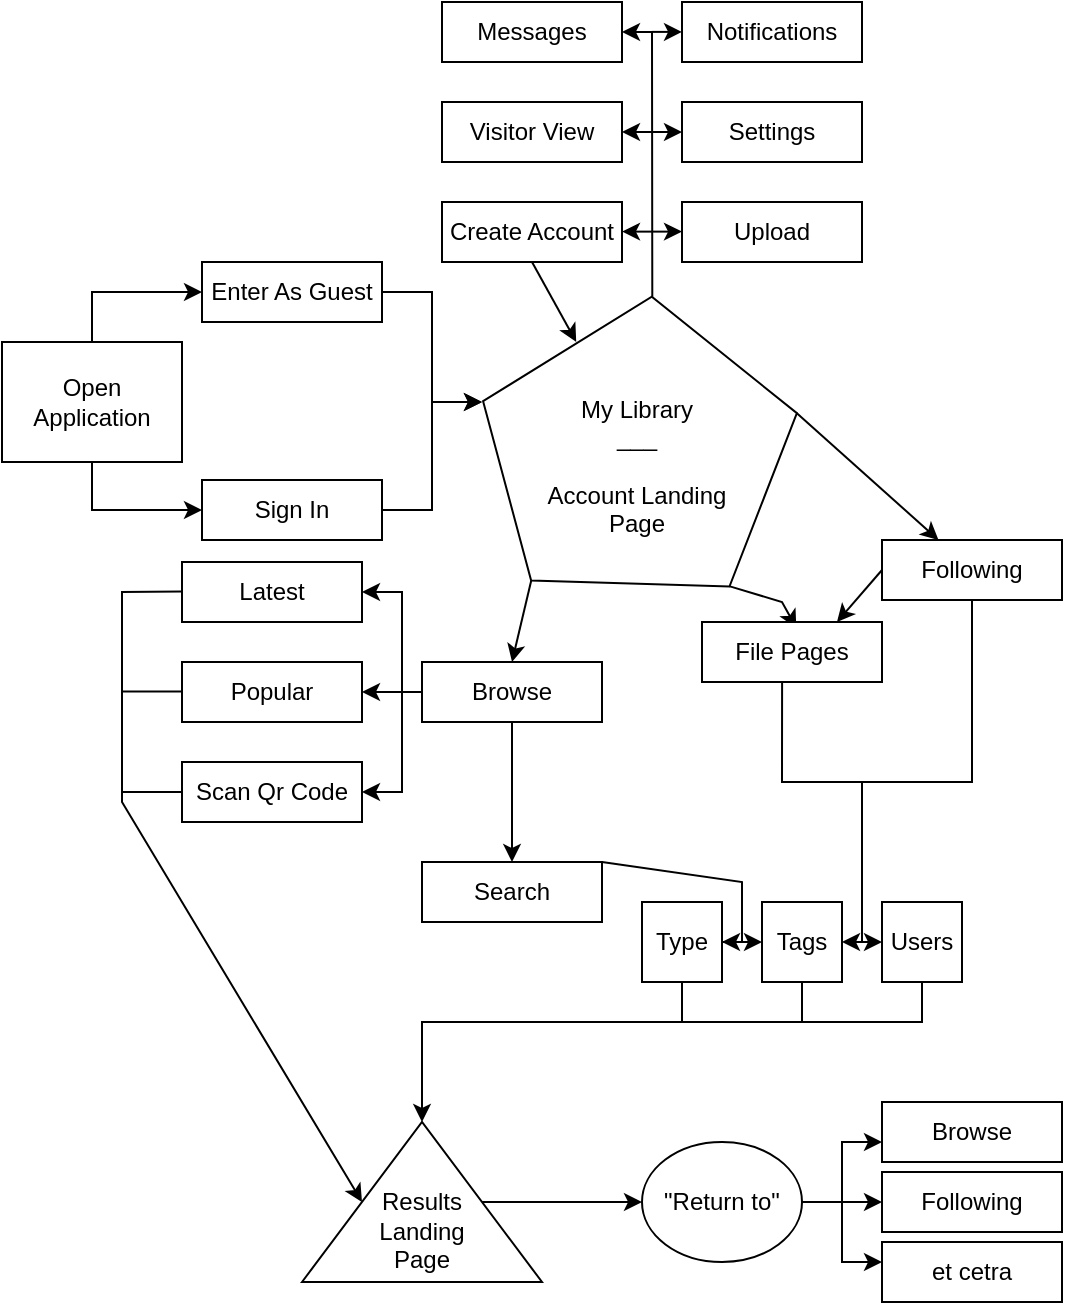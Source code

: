 <mxfile version="16.6.4" type="github" pages="2">
  <diagram id="J4xzN5Ox52DI2dbC_Yoj" name="Page-1">
    <mxGraphModel dx="782" dy="678" grid="1" gridSize="10" guides="1" tooltips="1" connect="1" arrows="1" fold="1" page="1" pageScale="1" pageWidth="583" pageHeight="827" math="0" shadow="0">
      <root>
        <mxCell id="0" />
        <mxCell id="1" parent="0" />
        <mxCell id="F7Ao0M1FAz7biwzpxqYw-42" style="edgeStyle=elbowEdgeStyle;rounded=0;orthogonalLoop=1;jettySize=auto;html=1;exitX=0.5;exitY=0;exitDx=0;exitDy=0;exitPerimeter=0;entryX=1;entryY=0.5;entryDx=0;entryDy=0;" parent="1" source="F7Ao0M1FAz7biwzpxqYw-1" target="F7Ao0M1FAz7biwzpxqYw-3" edge="1">
          <mxGeometry relative="1" as="geometry">
            <mxPoint x="65" y="349" as="targetPoint" />
            <Array as="points">
              <mxPoint x="65" y="339" />
            </Array>
          </mxGeometry>
        </mxCell>
        <mxCell id="F7Ao0M1FAz7biwzpxqYw-1" value="Open Application" style="rounded=0;whiteSpace=wrap;html=1;flipH=1;direction=west;" parent="1" vertex="1">
          <mxGeometry x="20" y="259" width="90" height="60" as="geometry" />
        </mxCell>
        <mxCell id="F7Ao0M1FAz7biwzpxqYw-41" style="edgeStyle=elbowEdgeStyle;rounded=0;orthogonalLoop=1;jettySize=auto;html=1;exitX=0.5;exitY=1;exitDx=0;exitDy=0;entryX=1;entryY=0.5;entryDx=0;entryDy=0;" parent="1" source="F7Ao0M1FAz7biwzpxqYw-1" target="F7Ao0M1FAz7biwzpxqYw-2" edge="1">
          <mxGeometry relative="1" as="geometry">
            <Array as="points">
              <mxPoint x="65" y="229" />
            </Array>
          </mxGeometry>
        </mxCell>
        <mxCell id="F7Ao0M1FAz7biwzpxqYw-44" style="edgeStyle=elbowEdgeStyle;rounded=0;orthogonalLoop=1;jettySize=auto;html=1;entryX=1;entryY=0.5;entryDx=0;entryDy=0;" parent="1" source="F7Ao0M1FAz7biwzpxqYw-2" edge="1">
          <mxGeometry relative="1" as="geometry">
            <mxPoint x="260.0" y="289" as="targetPoint" />
          </mxGeometry>
        </mxCell>
        <mxCell id="F7Ao0M1FAz7biwzpxqYw-2" value="Enter As Guest" style="rounded=0;whiteSpace=wrap;html=1;flipH=1;direction=west;" parent="1" vertex="1">
          <mxGeometry x="120" y="219" width="90" height="30" as="geometry" />
        </mxCell>
        <mxCell id="F7Ao0M1FAz7biwzpxqYw-43" style="edgeStyle=elbowEdgeStyle;rounded=0;orthogonalLoop=1;jettySize=auto;html=1;entryX=1;entryY=0.5;entryDx=0;entryDy=0;" parent="1" source="F7Ao0M1FAz7biwzpxqYw-3" edge="1">
          <mxGeometry relative="1" as="geometry">
            <mxPoint x="260.0" y="289" as="targetPoint" />
          </mxGeometry>
        </mxCell>
        <mxCell id="F7Ao0M1FAz7biwzpxqYw-3" value="Sign In" style="rounded=0;whiteSpace=wrap;html=1;flipH=1;direction=west;" parent="1" vertex="1">
          <mxGeometry x="120" y="328" width="90" height="30" as="geometry" />
        </mxCell>
        <mxCell id="F7Ao0M1FAz7biwzpxqYw-4" value="Create Account" style="rounded=0;whiteSpace=wrap;html=1;flipH=1;direction=west;" parent="1" vertex="1">
          <mxGeometry x="240" y="189" width="90" height="30" as="geometry" />
        </mxCell>
        <mxCell id="F7Ao0M1FAz7biwzpxqYw-6" value="Upload" style="rounded=0;whiteSpace=wrap;html=1;flipH=1;direction=west;" parent="1" vertex="1">
          <mxGeometry x="360" y="189" width="90" height="30" as="geometry" />
        </mxCell>
        <mxCell id="F7Ao0M1FAz7biwzpxqYw-36" value="" style="edgeStyle=elbowEdgeStyle;rounded=0;orthogonalLoop=1;jettySize=auto;html=1;entryX=0;entryY=0.5;entryDx=0;entryDy=0;" parent="1" target="F7Ao0M1FAz7biwzpxqYw-10" edge="1">
          <mxGeometry relative="1" as="geometry">
            <mxPoint x="345" y="154" as="sourcePoint" />
          </mxGeometry>
        </mxCell>
        <mxCell id="F7Ao0M1FAz7biwzpxqYw-9" value="Settings" style="rounded=0;whiteSpace=wrap;html=1;flipH=1;direction=west;" parent="1" vertex="1">
          <mxGeometry x="360" y="139" width="90" height="30" as="geometry" />
        </mxCell>
        <mxCell id="F7Ao0M1FAz7biwzpxqYw-37" style="edgeStyle=elbowEdgeStyle;rounded=0;orthogonalLoop=1;jettySize=auto;html=1;entryX=1;entryY=0.5;entryDx=0;entryDy=0;" parent="1" target="F7Ao0M1FAz7biwzpxqYw-9" edge="1">
          <mxGeometry relative="1" as="geometry">
            <mxPoint x="345" y="154" as="sourcePoint" />
          </mxGeometry>
        </mxCell>
        <mxCell id="F7Ao0M1FAz7biwzpxqYw-10" value="Visitor View" style="rounded=0;whiteSpace=wrap;html=1;flipH=1;direction=west;" parent="1" vertex="1">
          <mxGeometry x="240" y="139" width="90" height="30" as="geometry" />
        </mxCell>
        <mxCell id="F7Ao0M1FAz7biwzpxqYw-11" value="&lt;div&gt;Messages&lt;/div&gt;" style="rounded=0;whiteSpace=wrap;html=1;flipH=1;direction=west;" parent="1" vertex="1">
          <mxGeometry x="240" y="89" width="90" height="30" as="geometry" />
        </mxCell>
        <mxCell id="F7Ao0M1FAz7biwzpxqYw-12" value="Notifications" style="rounded=0;whiteSpace=wrap;html=1;flipH=1;direction=west;" parent="1" vertex="1">
          <mxGeometry x="360" y="89" width="90" height="30" as="geometry" />
        </mxCell>
        <mxCell id="F7Ao0M1FAz7biwzpxqYw-21" value="Create Account" style="rounded=0;whiteSpace=wrap;html=1;flipH=1;direction=west;" parent="1" vertex="1">
          <mxGeometry x="240" y="189" width="90" height="30" as="geometry" />
        </mxCell>
        <mxCell id="F7Ao0M1FAz7biwzpxqYw-38" value="" style="edgeStyle=elbowEdgeStyle;rounded=0;orthogonalLoop=1;jettySize=auto;html=1;entryX=0;entryY=0.5;entryDx=0;entryDy=0;" parent="1" edge="1">
          <mxGeometry relative="1" as="geometry">
            <mxPoint x="345" y="203.81" as="sourcePoint" />
            <mxPoint x="330" y="203.81" as="targetPoint" />
          </mxGeometry>
        </mxCell>
        <mxCell id="F7Ao0M1FAz7biwzpxqYw-39" style="edgeStyle=elbowEdgeStyle;rounded=0;orthogonalLoop=1;jettySize=auto;html=1;entryX=1;entryY=0.5;entryDx=0;entryDy=0;" parent="1" edge="1">
          <mxGeometry relative="1" as="geometry">
            <mxPoint x="345" y="203.81" as="sourcePoint" />
            <mxPoint x="360" y="203.81" as="targetPoint" />
          </mxGeometry>
        </mxCell>
        <mxCell id="2Kzp5xFGhzyih5Opv3s0-30" style="edgeStyle=none;rounded=0;orthogonalLoop=1;jettySize=auto;html=1;exitX=1;exitY=0.365;exitDx=0;exitDy=0;exitPerimeter=0;entryX=0.524;entryY=0.9;entryDx=0;entryDy=0;entryPerimeter=0;" parent="1" source="2Kzp5xFGhzyih5Opv3s0-1" target="2Kzp5xFGhzyih5Opv3s0-27" edge="1">
          <mxGeometry relative="1" as="geometry">
            <mxPoint x="430" y="369" as="targetPoint" />
            <Array as="points">
              <mxPoint x="410" y="389" />
            </Array>
          </mxGeometry>
        </mxCell>
        <mxCell id="2Kzp5xFGhzyih5Opv3s0-1" value="" style="whiteSpace=wrap;html=1;shape=mxgraph.basic.pentagon;direction=east;rotation=75;" parent="1" vertex="1">
          <mxGeometry x="270" y="239" width="150" height="150" as="geometry" />
        </mxCell>
        <mxCell id="2Kzp5xFGhzyih5Opv3s0-2" value="&lt;div&gt;&lt;br&gt;&lt;/div&gt;&lt;div&gt;My Library&lt;/div&gt;&lt;div&gt;___&lt;/div&gt;&lt;div&gt;&lt;br&gt;&lt;/div&gt;&lt;div&gt;Account Landing&lt;/div&gt;&lt;div&gt;Page&lt;/div&gt;" style="text;html=1;strokeColor=none;fillColor=none;align=center;verticalAlign=middle;whiteSpace=wrap;rounded=0;" parent="1" vertex="1">
          <mxGeometry x="280" y="259" width="115" height="110" as="geometry" />
        </mxCell>
        <mxCell id="2Kzp5xFGhzyih5Opv3s0-13" style="edgeStyle=none;rounded=0;orthogonalLoop=1;jettySize=auto;html=1;entryX=1;entryY=0.5;entryDx=0;entryDy=0;" parent="1" source="2Kzp5xFGhzyih5Opv3s0-4" target="2Kzp5xFGhzyih5Opv3s0-8" edge="1">
          <mxGeometry relative="1" as="geometry" />
        </mxCell>
        <mxCell id="2Kzp5xFGhzyih5Opv3s0-43" style="edgeStyle=none;rounded=0;jumpSize=6;orthogonalLoop=1;jettySize=auto;html=1;entryX=0.5;entryY=0;entryDx=0;entryDy=0;" parent="1" source="2Kzp5xFGhzyih5Opv3s0-4" target="2Kzp5xFGhzyih5Opv3s0-41" edge="1">
          <mxGeometry relative="1" as="geometry" />
        </mxCell>
        <mxCell id="2Kzp5xFGhzyih5Opv3s0-4" value="&lt;div&gt;Browse&lt;/div&gt;" style="rounded=0;whiteSpace=wrap;html=1;" parent="1" vertex="1">
          <mxGeometry x="230" y="419" width="90" height="30" as="geometry" />
        </mxCell>
        <mxCell id="2Kzp5xFGhzyih5Opv3s0-6" value="" style="endArrow=classic;html=1;rounded=0;exitX=0.81;exitY=1;exitDx=0;exitDy=0;exitPerimeter=0;entryX=0.5;entryY=0;entryDx=0;entryDy=0;" parent="1" source="2Kzp5xFGhzyih5Opv3s0-1" target="2Kzp5xFGhzyih5Opv3s0-4" edge="1">
          <mxGeometry width="50" height="50" relative="1" as="geometry">
            <mxPoint x="230" y="449" as="sourcePoint" />
            <mxPoint x="240" y="479" as="targetPoint" />
          </mxGeometry>
        </mxCell>
        <mxCell id="2Kzp5xFGhzyih5Opv3s0-7" value="Latest" style="rounded=0;whiteSpace=wrap;html=1;" parent="1" vertex="1">
          <mxGeometry x="110" y="369" width="90" height="30" as="geometry" />
        </mxCell>
        <mxCell id="2Kzp5xFGhzyih5Opv3s0-8" value="&lt;div&gt;Popular&lt;/div&gt;" style="rounded=0;whiteSpace=wrap;html=1;" parent="1" vertex="1">
          <mxGeometry x="110" y="419" width="90" height="30" as="geometry" />
        </mxCell>
        <mxCell id="2Kzp5xFGhzyih5Opv3s0-9" value="Scan Qr Code" style="rounded=0;whiteSpace=wrap;html=1;" parent="1" vertex="1">
          <mxGeometry x="110" y="469" width="90" height="30" as="geometry" />
        </mxCell>
        <mxCell id="2Kzp5xFGhzyih5Opv3s0-18" value="" style="endArrow=classic;startArrow=classic;html=1;rounded=0;entryX=1;entryY=0.5;entryDx=0;entryDy=0;exitX=1;exitY=0.5;exitDx=0;exitDy=0;" parent="1" source="2Kzp5xFGhzyih5Opv3s0-9" target="2Kzp5xFGhzyih5Opv3s0-7" edge="1">
          <mxGeometry width="50" height="50" relative="1" as="geometry">
            <mxPoint x="200" y="469" as="sourcePoint" />
            <mxPoint x="250" y="419" as="targetPoint" />
            <Array as="points">
              <mxPoint x="220" y="484" />
              <mxPoint x="220" y="384" />
            </Array>
          </mxGeometry>
        </mxCell>
        <mxCell id="2Kzp5xFGhzyih5Opv3s0-22" style="edgeStyle=none;rounded=0;orthogonalLoop=1;jettySize=auto;html=1;entryX=0.5;entryY=0;entryDx=0;entryDy=0;strokeColor=#000000;" parent="1" target="2Kzp5xFGhzyih5Opv3s0-25" edge="1">
          <mxGeometry relative="1" as="geometry">
            <mxPoint x="110" y="383.8" as="sourcePoint" />
            <mxPoint x="80" y="679" as="targetPoint" />
            <Array as="points">
              <mxPoint x="80" y="384" />
              <mxPoint x="80" y="489" />
            </Array>
          </mxGeometry>
        </mxCell>
        <mxCell id="2Kzp5xFGhzyih5Opv3s0-23" value="" style="endArrow=none;html=1;rounded=0;entryX=0;entryY=0.5;entryDx=0;entryDy=0;" parent="1" target="2Kzp5xFGhzyih5Opv3s0-9" edge="1">
          <mxGeometry width="50" height="50" relative="1" as="geometry">
            <mxPoint x="80" y="484" as="sourcePoint" />
            <mxPoint x="160" y="519" as="targetPoint" />
          </mxGeometry>
        </mxCell>
        <mxCell id="2Kzp5xFGhzyih5Opv3s0-24" value="" style="endArrow=none;html=1;rounded=0;entryX=0;entryY=0.5;entryDx=0;entryDy=0;" parent="1" edge="1">
          <mxGeometry width="50" height="50" relative="1" as="geometry">
            <mxPoint x="80" y="433.8" as="sourcePoint" />
            <mxPoint x="110" y="433.8" as="targetPoint" />
          </mxGeometry>
        </mxCell>
        <mxCell id="2Kzp5xFGhzyih5Opv3s0-86" style="edgeStyle=none;rounded=0;jumpSize=6;orthogonalLoop=1;jettySize=auto;html=1;strokeColor=#000000;" parent="1" source="2Kzp5xFGhzyih5Opv3s0-25" edge="1">
          <mxGeometry relative="1" as="geometry">
            <mxPoint x="340" y="689" as="targetPoint" />
          </mxGeometry>
        </mxCell>
        <mxCell id="2Kzp5xFGhzyih5Opv3s0-25" value="&lt;div&gt;&lt;br&gt;&lt;/div&gt;&lt;div&gt;&lt;br&gt;&lt;/div&gt;&lt;div&gt;Results&lt;/div&gt;&lt;div&gt;Landing&lt;/div&gt;&lt;div&gt;Page&lt;/div&gt;" style="triangle;whiteSpace=wrap;html=1;direction=north;" parent="1" vertex="1">
          <mxGeometry x="170" y="649" width="120" height="80" as="geometry" />
        </mxCell>
        <mxCell id="2Kzp5xFGhzyih5Opv3s0-57" style="edgeStyle=none;rounded=0;jumpSize=6;orthogonalLoop=1;jettySize=auto;html=1;strokeColor=#000000;entryX=0;entryY=0.5;entryDx=0;entryDy=0;exitX=0.445;exitY=-0.003;exitDx=0;exitDy=0;exitPerimeter=0;" parent="1" source="2Kzp5xFGhzyih5Opv3s0-27" target="2Kzp5xFGhzyih5Opv3s0-66" edge="1">
          <mxGeometry relative="1" as="geometry">
            <mxPoint x="415" y="539" as="targetPoint" />
            <Array as="points">
              <mxPoint x="410" y="479" />
              <mxPoint x="450" y="479" />
              <mxPoint x="450" y="559" />
            </Array>
          </mxGeometry>
        </mxCell>
        <mxCell id="2Kzp5xFGhzyih5Opv3s0-27" value="&lt;div&gt;File Pages&lt;/div&gt;" style="rounded=0;whiteSpace=wrap;html=1;flipH=1;direction=west;" parent="1" vertex="1">
          <mxGeometry x="370" y="399" width="90" height="30" as="geometry" />
        </mxCell>
        <mxCell id="2Kzp5xFGhzyih5Opv3s0-29" style="edgeStyle=none;rounded=0;orthogonalLoop=1;jettySize=auto;html=1;exitX=0.5;exitY=0;exitDx=0;exitDy=0;exitPerimeter=0;" parent="1" source="2Kzp5xFGhzyih5Opv3s0-1" target="2Kzp5xFGhzyih5Opv3s0-28" edge="1">
          <mxGeometry relative="1" as="geometry" />
        </mxCell>
        <mxCell id="2Kzp5xFGhzyih5Opv3s0-59" style="edgeStyle=none;rounded=0;jumpSize=6;orthogonalLoop=1;jettySize=auto;html=1;entryX=0.25;entryY=1;entryDx=0;entryDy=0;strokeColor=#000000;exitX=1;exitY=0.5;exitDx=0;exitDy=0;" parent="1" source="2Kzp5xFGhzyih5Opv3s0-28" target="2Kzp5xFGhzyih5Opv3s0-27" edge="1">
          <mxGeometry relative="1" as="geometry" />
        </mxCell>
        <mxCell id="2Kzp5xFGhzyih5Opv3s0-28" value="Following" style="rounded=0;whiteSpace=wrap;html=1;flipH=1;direction=west;" parent="1" vertex="1">
          <mxGeometry x="460" y="358" width="90" height="30" as="geometry" />
        </mxCell>
        <mxCell id="2Kzp5xFGhzyih5Opv3s0-33" value="" style="edgeStyle=elbowEdgeStyle;rounded=0;orthogonalLoop=1;jettySize=auto;html=1;entryX=0;entryY=0.5;entryDx=0;entryDy=0;exitX=0;exitY=0.365;exitDx=0;exitDy=0;exitPerimeter=0;" parent="1" source="2Kzp5xFGhzyih5Opv3s0-1" edge="1">
          <mxGeometry relative="1" as="geometry">
            <mxPoint x="345" y="109" as="sourcePoint" />
            <mxPoint x="330" y="103.95" as="targetPoint" />
            <Array as="points">
              <mxPoint x="345" y="104" />
            </Array>
          </mxGeometry>
        </mxCell>
        <mxCell id="2Kzp5xFGhzyih5Opv3s0-34" style="edgeStyle=elbowEdgeStyle;rounded=0;orthogonalLoop=1;jettySize=auto;html=1;entryX=1;entryY=0.5;entryDx=0;entryDy=0;" parent="1" edge="1">
          <mxGeometry relative="1" as="geometry">
            <mxPoint x="345" y="103.95" as="sourcePoint" />
            <mxPoint x="360" y="103.95" as="targetPoint" />
          </mxGeometry>
        </mxCell>
        <mxCell id="2Kzp5xFGhzyih5Opv3s0-35" value="" style="endArrow=classic;html=1;rounded=0;jumpSize=6;exitX=0.5;exitY=0;exitDx=0;exitDy=0;" parent="1" source="F7Ao0M1FAz7biwzpxqYw-21" target="2Kzp5xFGhzyih5Opv3s0-2" edge="1">
          <mxGeometry width="50" height="50" relative="1" as="geometry">
            <mxPoint x="345" y="109" as="sourcePoint" />
            <mxPoint x="395" y="49" as="targetPoint" />
          </mxGeometry>
        </mxCell>
        <mxCell id="2Kzp5xFGhzyih5Opv3s0-36" value="Tags" style="whiteSpace=wrap;html=1;aspect=fixed;" parent="1" vertex="1">
          <mxGeometry x="460" y="539" width="40" height="40" as="geometry" />
        </mxCell>
        <mxCell id="2Kzp5xFGhzyih5Opv3s0-37" value="Type" style="whiteSpace=wrap;html=1;aspect=fixed;" parent="1" vertex="1">
          <mxGeometry x="340" y="539" width="40" height="40" as="geometry" />
        </mxCell>
        <mxCell id="2Kzp5xFGhzyih5Opv3s0-79" style="edgeStyle=none;rounded=0;jumpSize=6;orthogonalLoop=1;jettySize=auto;html=1;strokeColor=#000000;exitX=1;exitY=0;exitDx=0;exitDy=0;" parent="1" source="2Kzp5xFGhzyih5Opv3s0-41" edge="1">
          <mxGeometry relative="1" as="geometry">
            <mxPoint x="380" y="559" as="targetPoint" />
            <mxPoint x="340" y="529" as="sourcePoint" />
            <Array as="points">
              <mxPoint x="390" y="529" />
              <mxPoint x="390" y="559" />
            </Array>
          </mxGeometry>
        </mxCell>
        <mxCell id="2Kzp5xFGhzyih5Opv3s0-41" value="Search" style="rounded=0;whiteSpace=wrap;html=1;" parent="1" vertex="1">
          <mxGeometry x="230" y="519" width="90" height="30" as="geometry" />
        </mxCell>
        <mxCell id="2Kzp5xFGhzyih5Opv3s0-58" style="edgeStyle=none;rounded=0;jumpSize=6;orthogonalLoop=1;jettySize=auto;html=1;strokeColor=#000000;exitX=0.5;exitY=0;exitDx=0;exitDy=0;entryX=1;entryY=0.5;entryDx=0;entryDy=0;" parent="1" source="2Kzp5xFGhzyih5Opv3s0-28" target="2Kzp5xFGhzyih5Opv3s0-75" edge="1">
          <mxGeometry relative="1" as="geometry">
            <mxPoint x="450" y="559" as="targetPoint" />
            <mxPoint x="406.857" y="429" as="sourcePoint" />
            <Array as="points">
              <mxPoint x="505" y="479" />
              <mxPoint x="450" y="479" />
              <mxPoint x="450" y="559" />
            </Array>
          </mxGeometry>
        </mxCell>
        <mxCell id="2Kzp5xFGhzyih5Opv3s0-38" value="Users" style="whiteSpace=wrap;html=1;aspect=fixed;" parent="1" vertex="1">
          <mxGeometry x="400" y="539" width="40" height="40" as="geometry" />
        </mxCell>
        <mxCell id="2Kzp5xFGhzyih5Opv3s0-66" value="Users" style="whiteSpace=wrap;html=1;aspect=fixed;" parent="1" vertex="1">
          <mxGeometry x="460" y="539" width="40" height="40" as="geometry" />
        </mxCell>
        <mxCell id="2Kzp5xFGhzyih5Opv3s0-82" style="edgeStyle=none;rounded=0;jumpSize=6;orthogonalLoop=1;jettySize=auto;html=1;strokeColor=#000000;" parent="1" source="2Kzp5xFGhzyih5Opv3s0-68" target="2Kzp5xFGhzyih5Opv3s0-75" edge="1">
          <mxGeometry relative="1" as="geometry" />
        </mxCell>
        <mxCell id="2Kzp5xFGhzyih5Opv3s0-83" style="edgeStyle=none;rounded=0;jumpSize=6;orthogonalLoop=1;jettySize=auto;html=1;strokeColor=#000000;" parent="1" source="2Kzp5xFGhzyih5Opv3s0-68" target="2Kzp5xFGhzyih5Opv3s0-25" edge="1">
          <mxGeometry relative="1" as="geometry">
            <mxPoint x="420" y="639" as="targetPoint" />
            <Array as="points">
              <mxPoint x="360" y="599" />
              <mxPoint x="230" y="599" />
            </Array>
          </mxGeometry>
        </mxCell>
        <mxCell id="2Kzp5xFGhzyih5Opv3s0-68" value="Type" style="whiteSpace=wrap;html=1;aspect=fixed;" parent="1" vertex="1">
          <mxGeometry x="340" y="539" width="40" height="40" as="geometry" />
        </mxCell>
        <mxCell id="2Kzp5xFGhzyih5Opv3s0-75" value="Tags" style="whiteSpace=wrap;html=1;aspect=fixed;" parent="1" vertex="1">
          <mxGeometry x="400" y="539" width="40" height="40" as="geometry" />
        </mxCell>
        <mxCell id="2Kzp5xFGhzyih5Opv3s0-84" value="" style="endArrow=none;html=1;rounded=0;strokeColor=#000000;jumpSize=6;entryX=0.5;entryY=1;entryDx=0;entryDy=0;" parent="1" target="2Kzp5xFGhzyih5Opv3s0-75" edge="1">
          <mxGeometry width="50" height="50" relative="1" as="geometry">
            <mxPoint x="420" y="599" as="sourcePoint" />
            <mxPoint x="510" y="599" as="targetPoint" />
          </mxGeometry>
        </mxCell>
        <mxCell id="2Kzp5xFGhzyih5Opv3s0-85" value="" style="endArrow=none;html=1;rounded=0;strokeColor=#000000;jumpSize=6;entryX=0.5;entryY=1;entryDx=0;entryDy=0;" parent="1" target="2Kzp5xFGhzyih5Opv3s0-66" edge="1">
          <mxGeometry width="50" height="50" relative="1" as="geometry">
            <mxPoint x="360" y="599" as="sourcePoint" />
            <mxPoint x="430" y="589" as="targetPoint" />
            <Array as="points">
              <mxPoint x="480" y="599" />
            </Array>
          </mxGeometry>
        </mxCell>
        <mxCell id="2Kzp5xFGhzyih5Opv3s0-88" value="" style="endArrow=classic;startArrow=classic;html=1;rounded=0;strokeColor=#000000;jumpSize=6;" parent="1" edge="1">
          <mxGeometry width="50" height="50" relative="1" as="geometry">
            <mxPoint x="460" y="719" as="sourcePoint" />
            <mxPoint x="460" y="659" as="targetPoint" />
            <Array as="points">
              <mxPoint x="440" y="719" />
              <mxPoint x="440" y="659" />
            </Array>
          </mxGeometry>
        </mxCell>
        <mxCell id="2Kzp5xFGhzyih5Opv3s0-89" value="&quot;Return to&quot;" style="ellipse;whiteSpace=wrap;html=1;" parent="1" vertex="1">
          <mxGeometry x="340" y="659" width="80" height="60" as="geometry" />
        </mxCell>
        <mxCell id="2Kzp5xFGhzyih5Opv3s0-91" value="" style="endArrow=classic;html=1;rounded=0;strokeColor=#000000;jumpSize=6;exitX=1;exitY=0.5;exitDx=0;exitDy=0;" parent="1" source="2Kzp5xFGhzyih5Opv3s0-89" edge="1">
          <mxGeometry width="50" height="50" relative="1" as="geometry">
            <mxPoint x="440" y="739" as="sourcePoint" />
            <mxPoint x="460" y="689" as="targetPoint" />
          </mxGeometry>
        </mxCell>
        <mxCell id="2Kzp5xFGhzyih5Opv3s0-92" value="Browse" style="rounded=0;whiteSpace=wrap;html=1;" parent="1" vertex="1">
          <mxGeometry x="460" y="639" width="90" height="30" as="geometry" />
        </mxCell>
        <mxCell id="2Kzp5xFGhzyih5Opv3s0-93" value="et cetra" style="rounded=0;whiteSpace=wrap;html=1;" parent="1" vertex="1">
          <mxGeometry x="460" y="709" width="90" height="30" as="geometry" />
        </mxCell>
        <mxCell id="2Kzp5xFGhzyih5Opv3s0-94" value="Following" style="rounded=0;whiteSpace=wrap;html=1;" parent="1" vertex="1">
          <mxGeometry x="460" y="674" width="90" height="30" as="geometry" />
        </mxCell>
      </root>
    </mxGraphModel>
  </diagram>
  <diagram id="O0WT8By53VPCu6pgLsoz" name="Page-2">
    <mxGraphModel dx="521" dy="452" grid="1" gridSize="10" guides="1" tooltips="1" connect="1" arrows="1" fold="1" page="1" pageScale="1" pageWidth="827" pageHeight="1169" background="#FFF2CC" math="0" shadow="0">
      <root>
        <mxCell id="WUom9rKLl51LDXohMnt2-0" />
        <mxCell id="WUom9rKLl51LDXohMnt2-1" parent="WUom9rKLl51LDXohMnt2-0" />
        <mxCell id="KyVoMnrVW_CA5VVHjW2X-63" style="edgeStyle=orthogonalEdgeStyle;rounded=0;orthogonalLoop=1;jettySize=auto;html=1;entryX=0.5;entryY=1;entryDx=0;entryDy=0;" edge="1" parent="WUom9rKLl51LDXohMnt2-1" source="KyVoMnrVW_CA5VVHjW2X-1" target="KyVoMnrVW_CA5VVHjW2X-4">
          <mxGeometry relative="1" as="geometry" />
        </mxCell>
        <mxCell id="KyVoMnrVW_CA5VVHjW2X-64" style="edgeStyle=orthogonalEdgeStyle;rounded=0;orthogonalLoop=1;jettySize=auto;html=1;entryX=0.5;entryY=1;entryDx=0;entryDy=0;" edge="1" parent="WUom9rKLl51LDXohMnt2-1" source="KyVoMnrVW_CA5VVHjW2X-1" target="KyVoMnrVW_CA5VVHjW2X-6">
          <mxGeometry relative="1" as="geometry" />
        </mxCell>
        <mxCell id="KyVoMnrVW_CA5VVHjW2X-1" value="Open Application" style="rounded=0;whiteSpace=wrap;html=1;flipH=1;direction=west;" vertex="1" parent="WUom9rKLl51LDXohMnt2-1">
          <mxGeometry x="370" y="40" width="100" height="50" as="geometry" />
        </mxCell>
        <mxCell id="KyVoMnrVW_CA5VVHjW2X-67" style="edgeStyle=orthogonalEdgeStyle;rounded=0;orthogonalLoop=1;jettySize=auto;html=1;entryX=0.5;entryY=0;entryDx=0;entryDy=0;" edge="1" parent="WUom9rKLl51LDXohMnt2-1" source="KyVoMnrVW_CA5VVHjW2X-4" target="KyVoMnrVW_CA5VVHjW2X-61">
          <mxGeometry relative="1" as="geometry" />
        </mxCell>
        <mxCell id="KyVoMnrVW_CA5VVHjW2X-4" value="Enter As Guest" style="rounded=0;whiteSpace=wrap;html=1;flipH=1;direction=west;" vertex="1" parent="WUom9rKLl51LDXohMnt2-1">
          <mxGeometry x="440" y="130" width="90" height="30" as="geometry" />
        </mxCell>
        <mxCell id="KyVoMnrVW_CA5VVHjW2X-65" style="edgeStyle=orthogonalEdgeStyle;rounded=0;orthogonalLoop=1;jettySize=auto;html=1;entryX=1;entryY=0.5;entryDx=0;entryDy=0;" edge="1" parent="WUom9rKLl51LDXohMnt2-1" source="KyVoMnrVW_CA5VVHjW2X-6" target="KyVoMnrVW_CA5VVHjW2X-4">
          <mxGeometry relative="1" as="geometry" />
        </mxCell>
        <mxCell id="KyVoMnrVW_CA5VVHjW2X-66" style="edgeStyle=orthogonalEdgeStyle;rounded=0;orthogonalLoop=1;jettySize=auto;html=1;entryX=0.5;entryY=0;entryDx=0;entryDy=0;" edge="1" parent="WUom9rKLl51LDXohMnt2-1" source="KyVoMnrVW_CA5VVHjW2X-6" target="KyVoMnrVW_CA5VVHjW2X-61">
          <mxGeometry relative="1" as="geometry" />
        </mxCell>
        <mxCell id="I648_P7BI-xnuvys7UkW-0" style="edgeStyle=orthogonalEdgeStyle;rounded=0;orthogonalLoop=1;jettySize=auto;html=1;entryX=0.5;entryY=1;entryDx=0;entryDy=0;exitX=1;exitY=0.5;exitDx=0;exitDy=0;" edge="1" parent="WUom9rKLl51LDXohMnt2-1" source="KyVoMnrVW_CA5VVHjW2X-6" target="KyVoMnrVW_CA5VVHjW2X-15">
          <mxGeometry relative="1" as="geometry">
            <Array as="points">
              <mxPoint x="275" y="145" />
            </Array>
          </mxGeometry>
        </mxCell>
        <mxCell id="KyVoMnrVW_CA5VVHjW2X-6" value="Sign In" style="rounded=0;whiteSpace=wrap;html=1;flipH=1;direction=west;" vertex="1" parent="WUom9rKLl51LDXohMnt2-1">
          <mxGeometry x="310" y="130" width="90" height="30" as="geometry" />
        </mxCell>
        <mxCell id="KyVoMnrVW_CA5VVHjW2X-8" value="Upload" style="rounded=0;whiteSpace=wrap;html=1;flipH=1;direction=west;" vertex="1" parent="WUom9rKLl51LDXohMnt2-1">
          <mxGeometry x="230" y="243" width="90" height="30" as="geometry" />
        </mxCell>
        <mxCell id="KyVoMnrVW_CA5VVHjW2X-10" value="Settings" style="rounded=0;whiteSpace=wrap;html=1;flipH=1;direction=west;" vertex="1" parent="WUom9rKLl51LDXohMnt2-1">
          <mxGeometry x="230" y="288" width="90" height="30" as="geometry" />
        </mxCell>
        <mxCell id="KyVoMnrVW_CA5VVHjW2X-12" value="Visitor View" style="rounded=0;whiteSpace=wrap;html=1;flipH=1;direction=west;" vertex="1" parent="WUom9rKLl51LDXohMnt2-1">
          <mxGeometry x="520" y="288" width="90" height="30" as="geometry" />
        </mxCell>
        <mxCell id="KyVoMnrVW_CA5VVHjW2X-13" value="&lt;div&gt;Messages&lt;/div&gt;" style="rounded=0;whiteSpace=wrap;html=1;flipH=1;direction=west;" vertex="1" parent="WUom9rKLl51LDXohMnt2-1">
          <mxGeometry x="520" y="243" width="90" height="30" as="geometry" />
        </mxCell>
        <mxCell id="KyVoMnrVW_CA5VVHjW2X-14" value="Notifications" style="rounded=0;whiteSpace=wrap;html=1;flipH=1;direction=west;" vertex="1" parent="WUom9rKLl51LDXohMnt2-1">
          <mxGeometry x="520" y="198" width="90" height="30" as="geometry" />
        </mxCell>
        <mxCell id="KyVoMnrVW_CA5VVHjW2X-15" value="Create Account" style="rounded=0;whiteSpace=wrap;html=1;flipH=1;direction=west;" vertex="1" parent="WUom9rKLl51LDXohMnt2-1">
          <mxGeometry x="230" y="198" width="90" height="30" as="geometry" />
        </mxCell>
        <mxCell id="KyVoMnrVW_CA5VVHjW2X-23" value="&lt;div&gt;Browse&lt;/div&gt;" style="rounded=0;whiteSpace=wrap;html=1;" vertex="1" parent="WUom9rKLl51LDXohMnt2-1">
          <mxGeometry x="230" y="359" width="90" height="30" as="geometry" />
        </mxCell>
        <mxCell id="KyVoMnrVW_CA5VVHjW2X-25" value="Latest" style="rounded=0;whiteSpace=wrap;html=1;" vertex="1" parent="WUom9rKLl51LDXohMnt2-1">
          <mxGeometry x="100" y="400" width="90" height="30" as="geometry" />
        </mxCell>
        <mxCell id="KyVoMnrVW_CA5VVHjW2X-26" value="&lt;div&gt;Popular&lt;/div&gt;" style="rounded=0;whiteSpace=wrap;html=1;" vertex="1" parent="WUom9rKLl51LDXohMnt2-1">
          <mxGeometry x="100" y="450" width="90" height="30" as="geometry" />
        </mxCell>
        <mxCell id="KyVoMnrVW_CA5VVHjW2X-27" value="Scan Qr Code" style="rounded=0;whiteSpace=wrap;html=1;" vertex="1" parent="WUom9rKLl51LDXohMnt2-1">
          <mxGeometry x="100" y="500" width="90" height="30" as="geometry" />
        </mxCell>
        <mxCell id="skh1GecOs2KPH87skhbs-6" style="edgeStyle=orthogonalEdgeStyle;rounded=0;orthogonalLoop=1;jettySize=auto;html=1;" edge="1" parent="WUom9rKLl51LDXohMnt2-1" source="KyVoMnrVW_CA5VVHjW2X-33">
          <mxGeometry relative="1" as="geometry">
            <mxPoint x="80" y="610" as="targetPoint" />
          </mxGeometry>
        </mxCell>
        <mxCell id="KyVoMnrVW_CA5VVHjW2X-33" value="&lt;div&gt;&lt;br&gt;&lt;/div&gt;&lt;div&gt;&lt;br&gt;&lt;/div&gt;&lt;div&gt;Results&lt;/div&gt;&lt;div&gt;Landing&lt;/div&gt;&lt;div&gt;Page&lt;/div&gt;" style="triangle;whiteSpace=wrap;html=1;direction=north;" vertex="1" parent="WUom9rKLl51LDXohMnt2-1">
          <mxGeometry x="250" y="649" width="120" height="80" as="geometry" />
        </mxCell>
        <mxCell id="KyVoMnrVW_CA5VVHjW2X-34" style="edgeStyle=none;rounded=0;jumpSize=6;orthogonalLoop=1;jettySize=auto;html=1;strokeColor=#000000;entryX=0;entryY=0.5;entryDx=0;entryDy=0;exitX=0.25;exitY=0;exitDx=0;exitDy=0;" edge="1" parent="WUom9rKLl51LDXohMnt2-1" source="KyVoMnrVW_CA5VVHjW2X-35" target="KyVoMnrVW_CA5VVHjW2X-48">
          <mxGeometry relative="1" as="geometry">
            <mxPoint x="495" y="539" as="targetPoint" />
            <Array as="points">
              <mxPoint x="490" y="479" />
              <mxPoint x="530" y="479" />
              <mxPoint x="530" y="559" />
            </Array>
          </mxGeometry>
        </mxCell>
        <mxCell id="KyVoMnrVW_CA5VVHjW2X-35" value="&lt;div&gt;File Pages&lt;/div&gt;" style="rounded=0;whiteSpace=wrap;html=1;flipH=1;direction=west;" vertex="1" parent="WUom9rKLl51LDXohMnt2-1">
          <mxGeometry x="375" y="359" width="90" height="30" as="geometry" />
        </mxCell>
        <mxCell id="KyVoMnrVW_CA5VVHjW2X-37" style="edgeStyle=none;rounded=0;jumpSize=6;orthogonalLoop=1;jettySize=auto;html=1;entryX=0;entryY=0.5;entryDx=0;entryDy=0;strokeColor=#000000;exitX=1;exitY=0.5;exitDx=0;exitDy=0;" edge="1" parent="WUom9rKLl51LDXohMnt2-1" source="KyVoMnrVW_CA5VVHjW2X-38" target="KyVoMnrVW_CA5VVHjW2X-35">
          <mxGeometry relative="1" as="geometry" />
        </mxCell>
        <mxCell id="KyVoMnrVW_CA5VVHjW2X-38" value="Following" style="rounded=0;whiteSpace=wrap;html=1;flipH=1;direction=west;" vertex="1" parent="WUom9rKLl51LDXohMnt2-1">
          <mxGeometry x="520" y="359" width="90" height="30" as="geometry" />
        </mxCell>
        <mxCell id="KyVoMnrVW_CA5VVHjW2X-42" value="Tags" style="whiteSpace=wrap;html=1;aspect=fixed;" vertex="1" parent="WUom9rKLl51LDXohMnt2-1">
          <mxGeometry x="540" y="539" width="40" height="40" as="geometry" />
        </mxCell>
        <mxCell id="KyVoMnrVW_CA5VVHjW2X-43" value="Type" style="whiteSpace=wrap;html=1;aspect=fixed;" vertex="1" parent="WUom9rKLl51LDXohMnt2-1">
          <mxGeometry x="420" y="539" width="40" height="40" as="geometry" />
        </mxCell>
        <mxCell id="KyVoMnrVW_CA5VVHjW2X-44" style="edgeStyle=none;rounded=0;jumpSize=6;orthogonalLoop=1;jettySize=auto;html=1;strokeColor=#000000;exitX=0.75;exitY=1;exitDx=0;exitDy=0;" edge="1" parent="WUom9rKLl51LDXohMnt2-1" source="KyVoMnrVW_CA5VVHjW2X-45">
          <mxGeometry relative="1" as="geometry">
            <mxPoint x="460" y="559" as="targetPoint" />
            <mxPoint x="420" y="529" as="sourcePoint" />
            <Array as="points">
              <mxPoint x="470" y="529" />
              <mxPoint x="470" y="559" />
            </Array>
          </mxGeometry>
        </mxCell>
        <mxCell id="KyVoMnrVW_CA5VVHjW2X-45" value="Search" style="rounded=0;whiteSpace=wrap;html=1;" vertex="1" parent="WUom9rKLl51LDXohMnt2-1">
          <mxGeometry x="290" y="440" width="90" height="30" as="geometry" />
        </mxCell>
        <mxCell id="KyVoMnrVW_CA5VVHjW2X-46" style="edgeStyle=none;rounded=0;jumpSize=6;orthogonalLoop=1;jettySize=auto;html=1;strokeColor=#000000;exitX=0.5;exitY=0;exitDx=0;exitDy=0;entryX=1;entryY=0.5;entryDx=0;entryDy=0;" edge="1" parent="WUom9rKLl51LDXohMnt2-1" source="KyVoMnrVW_CA5VVHjW2X-38" target="KyVoMnrVW_CA5VVHjW2X-52">
          <mxGeometry relative="1" as="geometry">
            <mxPoint x="530" y="559" as="targetPoint" />
            <mxPoint x="486.857" y="429" as="sourcePoint" />
            <Array as="points">
              <mxPoint x="585" y="479" />
              <mxPoint x="530" y="479" />
              <mxPoint x="530" y="559" />
            </Array>
          </mxGeometry>
        </mxCell>
        <mxCell id="KyVoMnrVW_CA5VVHjW2X-47" value="Users" style="whiteSpace=wrap;html=1;aspect=fixed;" vertex="1" parent="WUom9rKLl51LDXohMnt2-1">
          <mxGeometry x="480" y="539" width="40" height="40" as="geometry" />
        </mxCell>
        <mxCell id="KyVoMnrVW_CA5VVHjW2X-48" value="Users" style="whiteSpace=wrap;html=1;aspect=fixed;" vertex="1" parent="WUom9rKLl51LDXohMnt2-1">
          <mxGeometry x="540" y="539" width="40" height="40" as="geometry" />
        </mxCell>
        <mxCell id="KyVoMnrVW_CA5VVHjW2X-49" style="edgeStyle=none;rounded=0;jumpSize=6;orthogonalLoop=1;jettySize=auto;html=1;strokeColor=#000000;" edge="1" parent="WUom9rKLl51LDXohMnt2-1" source="KyVoMnrVW_CA5VVHjW2X-51" target="KyVoMnrVW_CA5VVHjW2X-52">
          <mxGeometry relative="1" as="geometry" />
        </mxCell>
        <mxCell id="KyVoMnrVW_CA5VVHjW2X-50" style="edgeStyle=none;rounded=0;jumpSize=6;orthogonalLoop=1;jettySize=auto;html=1;strokeColor=#000000;" edge="1" parent="WUom9rKLl51LDXohMnt2-1" source="KyVoMnrVW_CA5VVHjW2X-51" target="KyVoMnrVW_CA5VVHjW2X-33">
          <mxGeometry relative="1" as="geometry">
            <mxPoint x="500" y="639" as="targetPoint" />
            <Array as="points">
              <mxPoint x="440" y="599" />
              <mxPoint x="310" y="599" />
            </Array>
          </mxGeometry>
        </mxCell>
        <mxCell id="KyVoMnrVW_CA5VVHjW2X-51" value="Type" style="whiteSpace=wrap;html=1;aspect=fixed;" vertex="1" parent="WUom9rKLl51LDXohMnt2-1">
          <mxGeometry x="420" y="539" width="40" height="40" as="geometry" />
        </mxCell>
        <mxCell id="KyVoMnrVW_CA5VVHjW2X-52" value="Tags" style="whiteSpace=wrap;html=1;aspect=fixed;" vertex="1" parent="WUom9rKLl51LDXohMnt2-1">
          <mxGeometry x="480" y="539" width="40" height="40" as="geometry" />
        </mxCell>
        <mxCell id="KyVoMnrVW_CA5VVHjW2X-53" value="" style="endArrow=none;html=1;rounded=0;strokeColor=#000000;jumpSize=6;entryX=0.5;entryY=1;entryDx=0;entryDy=0;" edge="1" parent="WUom9rKLl51LDXohMnt2-1" target="KyVoMnrVW_CA5VVHjW2X-52">
          <mxGeometry width="50" height="50" relative="1" as="geometry">
            <mxPoint x="500" y="599" as="sourcePoint" />
            <mxPoint x="590" y="599" as="targetPoint" />
          </mxGeometry>
        </mxCell>
        <mxCell id="KyVoMnrVW_CA5VVHjW2X-54" value="" style="endArrow=none;html=1;rounded=0;strokeColor=#000000;jumpSize=6;entryX=0.5;entryY=1;entryDx=0;entryDy=0;" edge="1" parent="WUom9rKLl51LDXohMnt2-1" target="KyVoMnrVW_CA5VVHjW2X-48">
          <mxGeometry width="50" height="50" relative="1" as="geometry">
            <mxPoint x="440" y="599" as="sourcePoint" />
            <mxPoint x="510" y="589" as="targetPoint" />
            <Array as="points">
              <mxPoint x="560" y="599" />
            </Array>
          </mxGeometry>
        </mxCell>
        <mxCell id="KyVoMnrVW_CA5VVHjW2X-61" value="&lt;div&gt;My Library&lt;/div&gt;&lt;div&gt;___&lt;/div&gt;&lt;div&gt;&lt;br&gt;&lt;/div&gt;&lt;div&gt;Account Landing&lt;/div&gt;&lt;div&gt;Page&lt;/div&gt;" style="whiteSpace=wrap;html=1;aspect=fixed;" vertex="1" parent="WUom9rKLl51LDXohMnt2-1">
          <mxGeometry x="360" y="198" width="120" height="120" as="geometry" />
        </mxCell>
        <mxCell id="KyVoMnrVW_CA5VVHjW2X-77" value="" style="endArrow=classic;startArrow=classic;html=1;rounded=0;entryX=1;entryY=0.5;entryDx=0;entryDy=0;exitX=1;exitY=0.75;exitDx=0;exitDy=0;" edge="1" parent="WUom9rKLl51LDXohMnt2-1" source="KyVoMnrVW_CA5VVHjW2X-61" target="KyVoMnrVW_CA5VVHjW2X-12">
          <mxGeometry width="50" height="50" relative="1" as="geometry">
            <mxPoint x="500" y="300" as="sourcePoint" />
            <mxPoint x="520" y="250" as="targetPoint" />
          </mxGeometry>
        </mxCell>
        <mxCell id="KyVoMnrVW_CA5VVHjW2X-78" value="" style="endArrow=classic;startArrow=classic;html=1;rounded=0;entryX=0;entryY=0.75;entryDx=0;entryDy=0;exitX=0;exitY=0.5;exitDx=0;exitDy=0;" edge="1" parent="WUom9rKLl51LDXohMnt2-1" source="KyVoMnrVW_CA5VVHjW2X-10" target="KyVoMnrVW_CA5VVHjW2X-61">
          <mxGeometry width="50" height="50" relative="1" as="geometry">
            <mxPoint x="320" y="280.0" as="sourcePoint" />
            <mxPoint x="360" y="295.0" as="targetPoint" />
          </mxGeometry>
        </mxCell>
        <mxCell id="KyVoMnrVW_CA5VVHjW2X-79" value="" style="endArrow=classic;startArrow=classic;html=1;rounded=0;entryX=0;entryY=0.5;entryDx=0;entryDy=0;exitX=0;exitY=0.5;exitDx=0;exitDy=0;" edge="1" parent="WUom9rKLl51LDXohMnt2-1" source="KyVoMnrVW_CA5VVHjW2X-8" target="KyVoMnrVW_CA5VVHjW2X-61">
          <mxGeometry width="50" height="50" relative="1" as="geometry">
            <mxPoint x="340" y="250" as="sourcePoint" />
            <mxPoint x="370" y="240" as="targetPoint" />
          </mxGeometry>
        </mxCell>
        <mxCell id="KyVoMnrVW_CA5VVHjW2X-80" value="" style="endArrow=classic;startArrow=classic;html=1;rounded=0;exitX=0;exitY=0.5;exitDx=0;exitDy=0;entryX=0;entryY=0.5;entryDx=0;entryDy=0;" edge="1" parent="WUom9rKLl51LDXohMnt2-1">
          <mxGeometry width="50" height="50" relative="1" as="geometry">
            <mxPoint x="480" y="257.71" as="sourcePoint" />
            <mxPoint x="520" y="257.71" as="targetPoint" />
          </mxGeometry>
        </mxCell>
        <mxCell id="KyVoMnrVW_CA5VVHjW2X-81" value="" style="endArrow=classic;startArrow=classic;html=1;rounded=0;entryX=1;entryY=0.5;entryDx=0;entryDy=0;exitX=0;exitY=0.5;exitDx=0;exitDy=0;" edge="1" parent="WUom9rKLl51LDXohMnt2-1" source="KyVoMnrVW_CA5VVHjW2X-15">
          <mxGeometry width="50" height="50" relative="1" as="geometry">
            <mxPoint x="340" y="220" as="sourcePoint" />
            <mxPoint x="360" y="228.0" as="targetPoint" />
          </mxGeometry>
        </mxCell>
        <mxCell id="KyVoMnrVW_CA5VVHjW2X-82" value="" style="endArrow=classic;startArrow=classic;html=1;rounded=0;entryX=0;entryY=0.75;entryDx=0;entryDy=0;exitX=0;exitY=0.5;exitDx=0;exitDy=0;" edge="1" parent="WUom9rKLl51LDXohMnt2-1">
          <mxGeometry width="50" height="50" relative="1" as="geometry">
            <mxPoint x="480" y="228.0" as="sourcePoint" />
            <mxPoint x="520" y="213.0" as="targetPoint" />
          </mxGeometry>
        </mxCell>
        <mxCell id="skh1GecOs2KPH87skhbs-0" value="" style="endArrow=classic;startArrow=classic;html=1;rounded=0;entryX=0.5;entryY=1;entryDx=0;entryDy=0;exitX=0.75;exitY=1;exitDx=0;exitDy=0;" edge="1" parent="WUom9rKLl51LDXohMnt2-1" source="KyVoMnrVW_CA5VVHjW2X-61" target="KyVoMnrVW_CA5VVHjW2X-38">
          <mxGeometry width="50" height="50" relative="1" as="geometry">
            <mxPoint x="480" y="360" as="sourcePoint" />
            <mxPoint x="490" y="350" as="targetPoint" />
            <Array as="points">
              <mxPoint x="450" y="340" />
              <mxPoint x="565" y="340" />
            </Array>
          </mxGeometry>
        </mxCell>
        <mxCell id="skh1GecOs2KPH87skhbs-1" value="" style="endArrow=classic;startArrow=classic;html=1;rounded=0;entryX=0.5;entryY=1;entryDx=0;entryDy=0;exitX=0.5;exitY=1;exitDx=0;exitDy=0;" edge="1" parent="WUom9rKLl51LDXohMnt2-1" source="KyVoMnrVW_CA5VVHjW2X-61" target="KyVoMnrVW_CA5VVHjW2X-35">
          <mxGeometry width="50" height="50" relative="1" as="geometry">
            <mxPoint x="395" y="388.0" as="sourcePoint" />
            <mxPoint x="480" y="439" as="targetPoint" />
            <Array as="points" />
          </mxGeometry>
        </mxCell>
        <mxCell id="skh1GecOs2KPH87skhbs-2" value="" style="endArrow=classic;startArrow=classic;html=1;rounded=0;exitX=0.5;exitY=0;exitDx=0;exitDy=0;entryX=0.294;entryY=1.013;entryDx=0;entryDy=0;entryPerimeter=0;" edge="1" parent="WUom9rKLl51LDXohMnt2-1" source="KyVoMnrVW_CA5VVHjW2X-23" target="KyVoMnrVW_CA5VVHjW2X-61">
          <mxGeometry width="50" height="50" relative="1" as="geometry">
            <mxPoint x="335" y="348.0" as="sourcePoint" />
            <mxPoint x="380" y="340" as="targetPoint" />
            <Array as="points">
              <mxPoint x="275" y="340" />
              <mxPoint x="395" y="340" />
            </Array>
          </mxGeometry>
        </mxCell>
      </root>
    </mxGraphModel>
  </diagram>
</mxfile>
